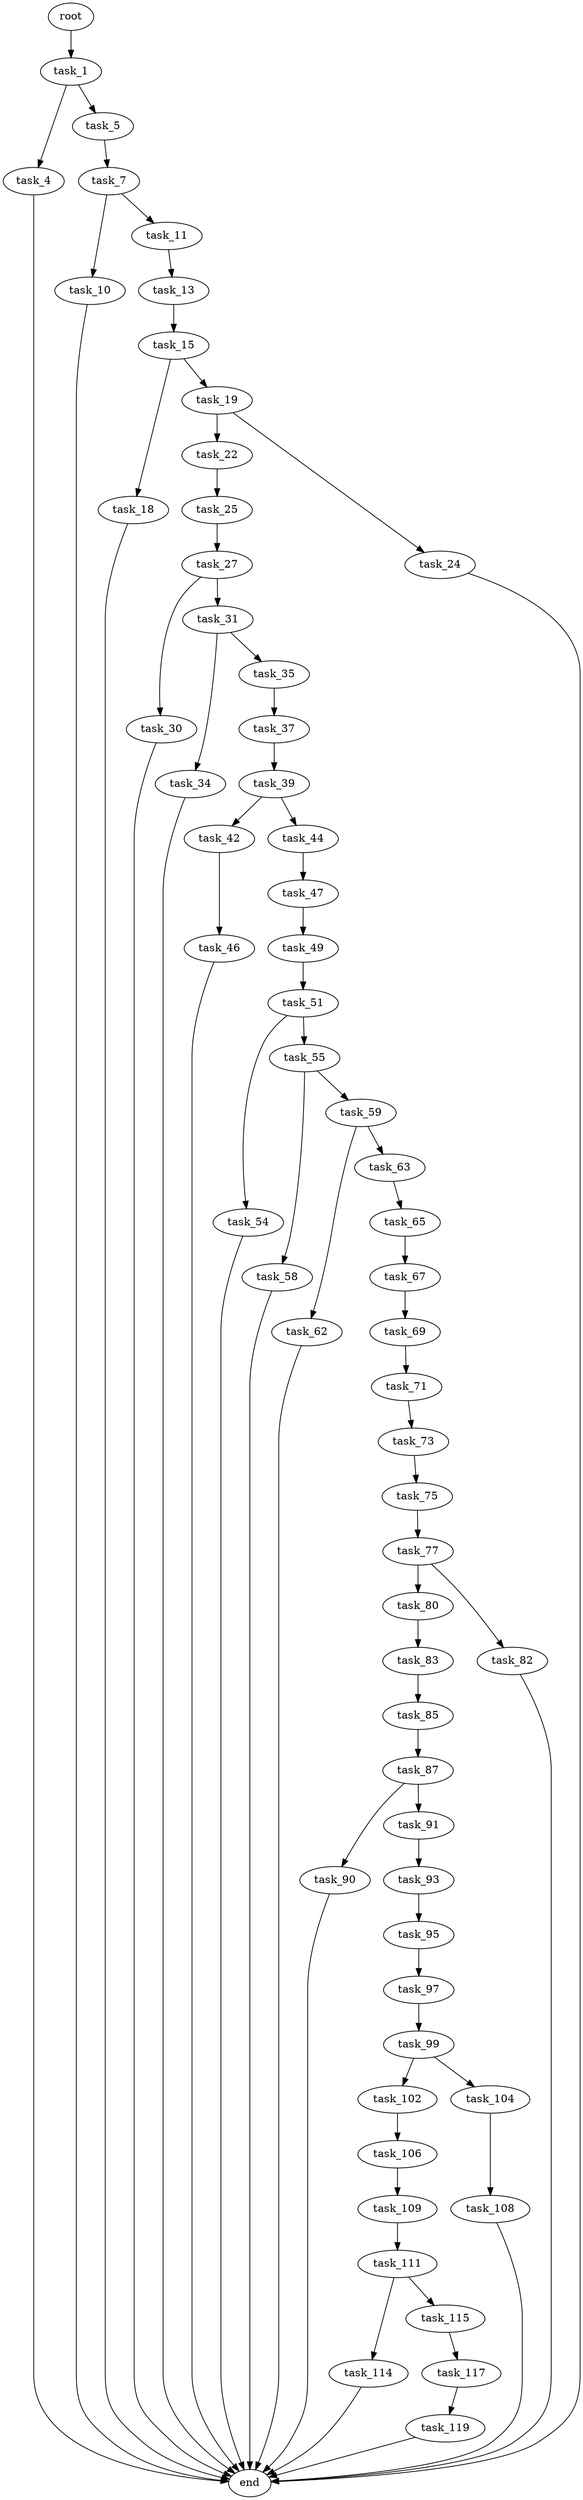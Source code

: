 digraph G {
  root [size="0.000000"];
  task_1 [size="310093493.000000"];
  task_4 [size="37719888611.000000"];
  task_5 [size="591610968673.000000"];
  task_7 [size="5847769082.000000"];
  task_10 [size="313155901973.000000"];
  task_11 [size="6718133482.000000"];
  task_13 [size="686592430.000000"];
  task_15 [size="33905114532.000000"];
  task_18 [size="31482568297.000000"];
  task_19 [size="3365926548.000000"];
  task_22 [size="4790945772.000000"];
  task_24 [size="11881858329.000000"];
  task_25 [size="549755813888.000000"];
  task_27 [size="32558784484.000000"];
  task_30 [size="368293445632.000000"];
  task_31 [size="117302540062.000000"];
  task_34 [size="20883823960.000000"];
  task_35 [size="89766746814.000000"];
  task_37 [size="154454193788.000000"];
  task_39 [size="222301583932.000000"];
  task_42 [size="28991029248.000000"];
  task_44 [size="1171611077592.000000"];
  task_46 [size="368293445632.000000"];
  task_47 [size="50270715547.000000"];
  task_49 [size="134217728000.000000"];
  task_51 [size="68719476736.000000"];
  task_54 [size="19989912904.000000"];
  task_55 [size="51916673260.000000"];
  task_58 [size="24040894972.000000"];
  task_59 [size="354806553998.000000"];
  task_62 [size="948006933376.000000"];
  task_63 [size="38497462846.000000"];
  task_65 [size="368293445632.000000"];
  task_67 [size="68719476736.000000"];
  task_69 [size="28991029248.000000"];
  task_71 [size="326851260631.000000"];
  task_73 [size="549755813888.000000"];
  task_75 [size="6668761549.000000"];
  task_77 [size="34486690285.000000"];
  task_80 [size="104565027418.000000"];
  task_82 [size="368293445632.000000"];
  task_83 [size="109532091938.000000"];
  task_85 [size="28991029248.000000"];
  task_87 [size="737954810876.000000"];
  task_90 [size="519308014727.000000"];
  task_91 [size="8589934592.000000"];
  task_93 [size="357020298174.000000"];
  task_95 [size="16772037164.000000"];
  task_97 [size="5179916886.000000"];
  task_99 [size="12295164597.000000"];
  task_102 [size="84530669968.000000"];
  task_104 [size="231928233984.000000"];
  task_106 [size="231928233984.000000"];
  task_108 [size="278442138751.000000"];
  task_109 [size="97664407283.000000"];
  task_111 [size="368293445632.000000"];
  task_114 [size="1268613793.000000"];
  task_115 [size="797321756.000000"];
  task_117 [size="1073741824000.000000"];
  task_119 [size="9244816351.000000"];
  end [size="0.000000"];

  root -> task_1 [size="1.000000"];
  task_1 -> task_4 [size="33554432.000000"];
  task_1 -> task_5 [size="33554432.000000"];
  task_4 -> end [size="1.000000"];
  task_5 -> task_7 [size="679477248.000000"];
  task_7 -> task_10 [size="679477248.000000"];
  task_7 -> task_11 [size="679477248.000000"];
  task_10 -> end [size="1.000000"];
  task_11 -> task_13 [size="536870912.000000"];
  task_13 -> task_15 [size="33554432.000000"];
  task_15 -> task_18 [size="33554432.000000"];
  task_15 -> task_19 [size="33554432.000000"];
  task_18 -> end [size="1.000000"];
  task_19 -> task_22 [size="75497472.000000"];
  task_19 -> task_24 [size="75497472.000000"];
  task_22 -> task_25 [size="134217728.000000"];
  task_24 -> end [size="1.000000"];
  task_25 -> task_27 [size="536870912.000000"];
  task_27 -> task_30 [size="134217728.000000"];
  task_27 -> task_31 [size="134217728.000000"];
  task_30 -> end [size="1.000000"];
  task_31 -> task_34 [size="301989888.000000"];
  task_31 -> task_35 [size="301989888.000000"];
  task_34 -> end [size="1.000000"];
  task_35 -> task_37 [size="75497472.000000"];
  task_37 -> task_39 [size="411041792.000000"];
  task_39 -> task_42 [size="411041792.000000"];
  task_39 -> task_44 [size="411041792.000000"];
  task_42 -> task_46 [size="75497472.000000"];
  task_44 -> task_47 [size="838860800.000000"];
  task_46 -> end [size="1.000000"];
  task_47 -> task_49 [size="75497472.000000"];
  task_49 -> task_51 [size="209715200.000000"];
  task_51 -> task_54 [size="134217728.000000"];
  task_51 -> task_55 [size="134217728.000000"];
  task_54 -> end [size="1.000000"];
  task_55 -> task_58 [size="75497472.000000"];
  task_55 -> task_59 [size="75497472.000000"];
  task_58 -> end [size="1.000000"];
  task_59 -> task_62 [size="411041792.000000"];
  task_59 -> task_63 [size="411041792.000000"];
  task_62 -> end [size="1.000000"];
  task_63 -> task_65 [size="838860800.000000"];
  task_65 -> task_67 [size="411041792.000000"];
  task_67 -> task_69 [size="134217728.000000"];
  task_69 -> task_71 [size="75497472.000000"];
  task_71 -> task_73 [size="679477248.000000"];
  task_73 -> task_75 [size="536870912.000000"];
  task_75 -> task_77 [size="411041792.000000"];
  task_77 -> task_80 [size="838860800.000000"];
  task_77 -> task_82 [size="838860800.000000"];
  task_80 -> task_83 [size="75497472.000000"];
  task_82 -> end [size="1.000000"];
  task_83 -> task_85 [size="209715200.000000"];
  task_85 -> task_87 [size="75497472.000000"];
  task_87 -> task_90 [size="838860800.000000"];
  task_87 -> task_91 [size="838860800.000000"];
  task_90 -> end [size="1.000000"];
  task_91 -> task_93 [size="33554432.000000"];
  task_93 -> task_95 [size="536870912.000000"];
  task_95 -> task_97 [size="411041792.000000"];
  task_97 -> task_99 [size="301989888.000000"];
  task_99 -> task_102 [size="301989888.000000"];
  task_99 -> task_104 [size="301989888.000000"];
  task_102 -> task_106 [size="134217728.000000"];
  task_104 -> task_108 [size="301989888.000000"];
  task_106 -> task_109 [size="301989888.000000"];
  task_108 -> end [size="1.000000"];
  task_109 -> task_111 [size="75497472.000000"];
  task_111 -> task_114 [size="411041792.000000"];
  task_111 -> task_115 [size="411041792.000000"];
  task_114 -> end [size="1.000000"];
  task_115 -> task_117 [size="33554432.000000"];
  task_117 -> task_119 [size="838860800.000000"];
  task_119 -> end [size="1.000000"];
}

